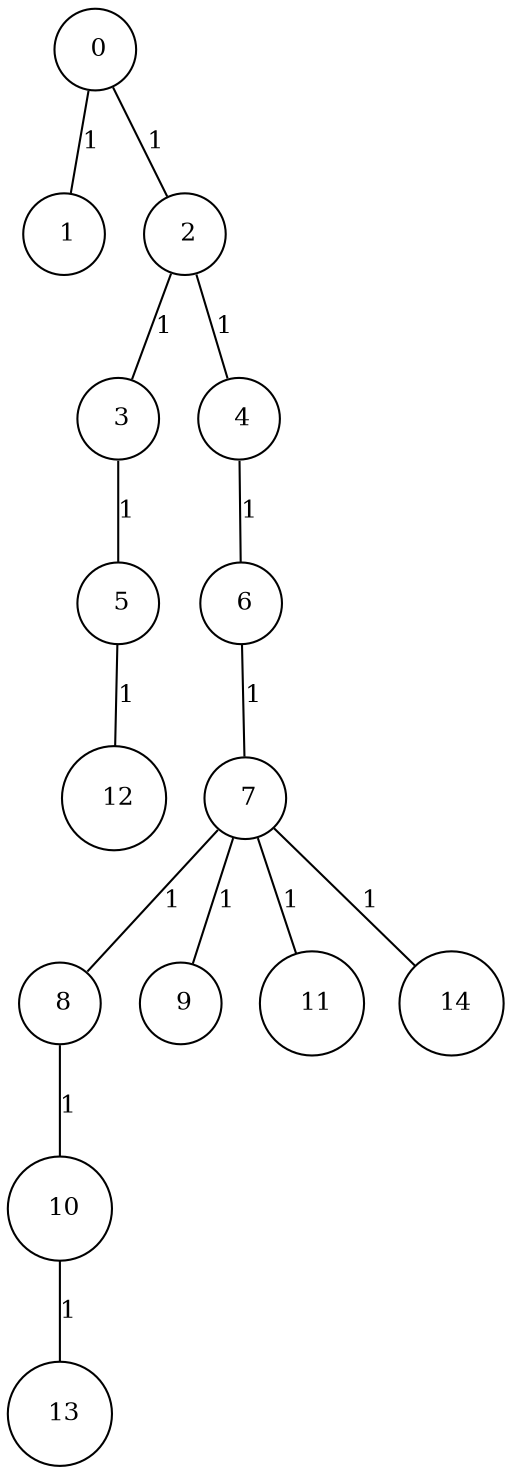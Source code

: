 graph G {
size="8.5,11;"
ratio = "expand;"
fixedsize="true;"
overlap="scale;"
node[shape=circle,width=.12,hight=.12,fontsize=12]
edge[fontsize=12]

0[label=" 0" color=black, pos="2.2609131,0.5444382!"];
1[label=" 1" color=black, pos="0.13872933,0.28161614!"];
2[label=" 2" color=black, pos="1.678016,0.94588074!"];
3[label=" 3" color=black, pos="2.6458733,1.7307303!"];
4[label=" 4" color=black, pos="1.1274936,0.91296321!"];
5[label=" 5" color=black, pos="0.95586783,0.82506215!"];
6[label=" 6" color=black, pos="2.7262494,0.97802332!"];
7[label=" 7" color=black, pos="0.9924027,0.92451888!"];
8[label=" 8" color=black, pos="1.4472581,2.2360065!"];
9[label=" 9" color=black, pos="2.0012682,0.39036587!"];
10[label=" 10" color=black, pos="1.1890235,2.9413632!"];
11[label=" 11" color=black, pos="0.60740034,2.7734002!"];
12[label=" 12" color=black, pos="1.161809,2.6979791!"];
13[label=" 13" color=black, pos="0.65832054,0.0054080905!"];
14[label=" 14" color=black, pos="1.4205423,2.5135001!"];
0--1[label="1"]
0--2[label="1"]
2--3[label="1"]
2--4[label="1"]
3--5[label="1"]
4--6[label="1"]
5--12[label="1"]
6--7[label="1"]
7--8[label="1"]
7--9[label="1"]
7--11[label="1"]
7--14[label="1"]
8--10[label="1"]
10--13[label="1"]

}
